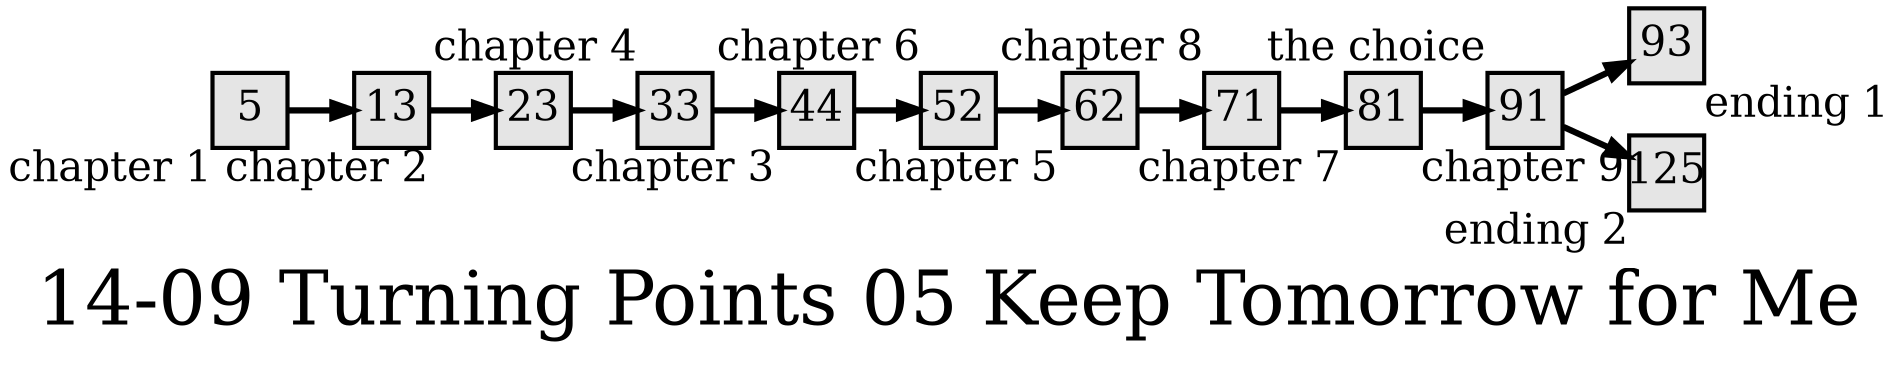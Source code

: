 digraph g{
  graph [ label="14-09 Turning Points 05 Keep Tomorrow for Me" rankdir=LR, ordering=out, fontsize=36, nodesep="0.35", ranksep="0.45"];
  node  [shape=rect, penwidth=2, fontsize=20, style=filled, fillcolor=grey90, margin="0,0", labelfloat=true, regular=true, fixedsize=true];
  edge  [labelfloat=true, penwidth=3, fontsize=12];
  5	[ xlabel="chapter 1" ];
  5 -> 13;
  13	[ xlabel="chapter 2" ];
  13 -> 23;
  23	[ xlabel="chapter 3" ];
  23 -> 33;
  33	[ xlabel="chapter 4" ];
  33 -> 44;
  44	[ xlabel="chapter 5" ];
  44 -> 52;
  52	[ xlabel="chapter 6" ];
  52 -> 62;
  62	[ xlabel="chapter 7" ];
  62 -> 71;
  71	[ xlabel="chapter 8" ];
  71 -> 81;
  81	[ xlabel="chapter 9" ];
  81 -> 91;
  91	[ xlabel="the choice" ];
  91 -> 93;
  91 -> 125;
  93	[ xlabel="ending 1" ];
  125	[ xlabel="ending 2" ];
}

